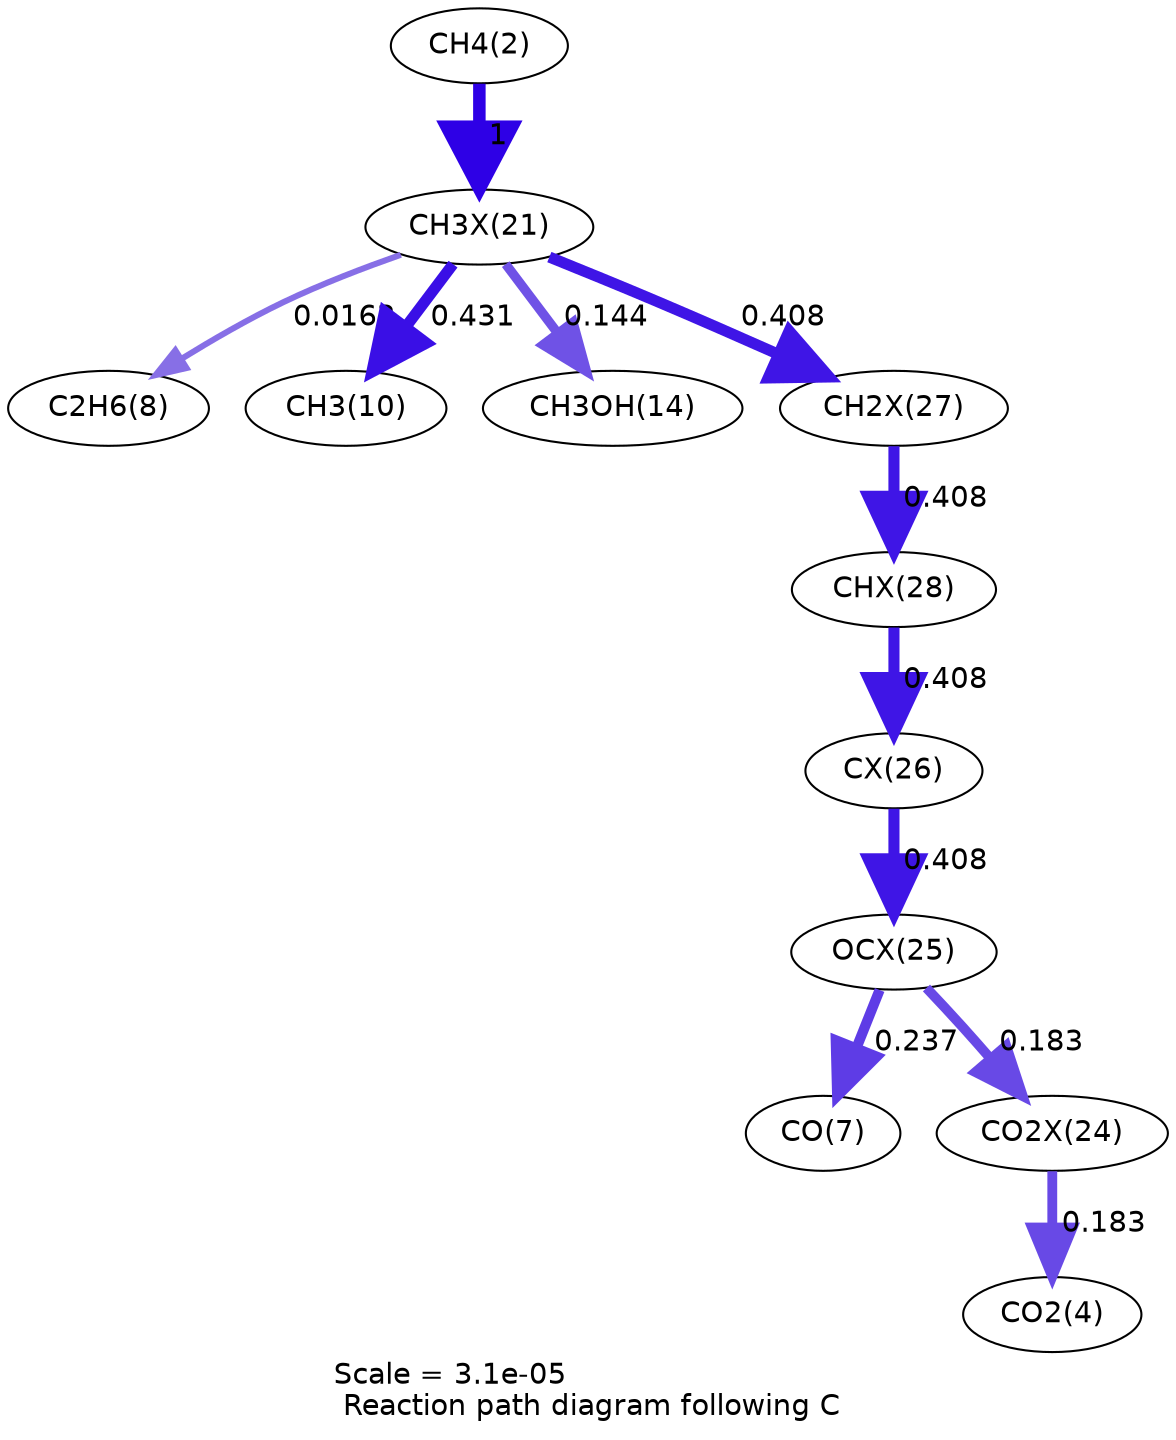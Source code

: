 digraph reaction_paths {
center=1;
s4 -> s27[fontname="Helvetica", penwidth=6, arrowsize=3, color="0.7, 1.5, 0.9"
, label=" 1"];
s27 -> s10[fontname="Helvetica", penwidth=2.89, arrowsize=1.44, color="0.7, 0.516, 0.9"
, label=" 0.0162"];
s27 -> s12[fontname="Helvetica", penwidth=5.36, arrowsize=2.68, color="0.7, 0.931, 0.9"
, label=" 0.431"];
s27 -> s16[fontname="Helvetica", penwidth=4.54, arrowsize=2.27, color="0.7, 0.644, 0.9"
, label=" 0.144"];
s27 -> s33[fontname="Helvetica", penwidth=5.32, arrowsize=2.66, color="0.7, 0.908, 0.9"
, label=" 0.408"];
s33 -> s34[fontname="Helvetica", penwidth=5.32, arrowsize=2.66, color="0.7, 0.908, 0.9"
, label=" 0.408"];
s34 -> s32[fontname="Helvetica", penwidth=5.32, arrowsize=2.66, color="0.7, 0.908, 0.9"
, label=" 0.408"];
s32 -> s31[fontname="Helvetica", penwidth=5.32, arrowsize=2.66, color="0.7, 0.908, 0.9"
, label=" 0.408"];
s31 -> s9[fontname="Helvetica", penwidth=4.91, arrowsize=2.46, color="0.7, 0.737, 0.9"
, label=" 0.237"];
s31 -> s30[fontname="Helvetica", penwidth=4.72, arrowsize=2.36, color="0.7, 0.683, 0.9"
, label=" 0.183"];
s30 -> s6[fontname="Helvetica", penwidth=4.72, arrowsize=2.36, color="0.7, 0.683, 0.9"
, label=" 0.183"];
s4 [ fontname="Helvetica", label="CH4(2)"];
s6 [ fontname="Helvetica", label="CO2(4)"];
s9 [ fontname="Helvetica", label="CO(7)"];
s10 [ fontname="Helvetica", label="C2H6(8)"];
s12 [ fontname="Helvetica", label="CH3(10)"];
s16 [ fontname="Helvetica", label="CH3OH(14)"];
s27 [ fontname="Helvetica", label="CH3X(21)"];
s30 [ fontname="Helvetica", label="CO2X(24)"];
s31 [ fontname="Helvetica", label="OCX(25)"];
s32 [ fontname="Helvetica", label="CX(26)"];
s33 [ fontname="Helvetica", label="CH2X(27)"];
s34 [ fontname="Helvetica", label="CHX(28)"];
 label = "Scale = 3.1e-05\l Reaction path diagram following C";
 fontname = "Helvetica";
}
